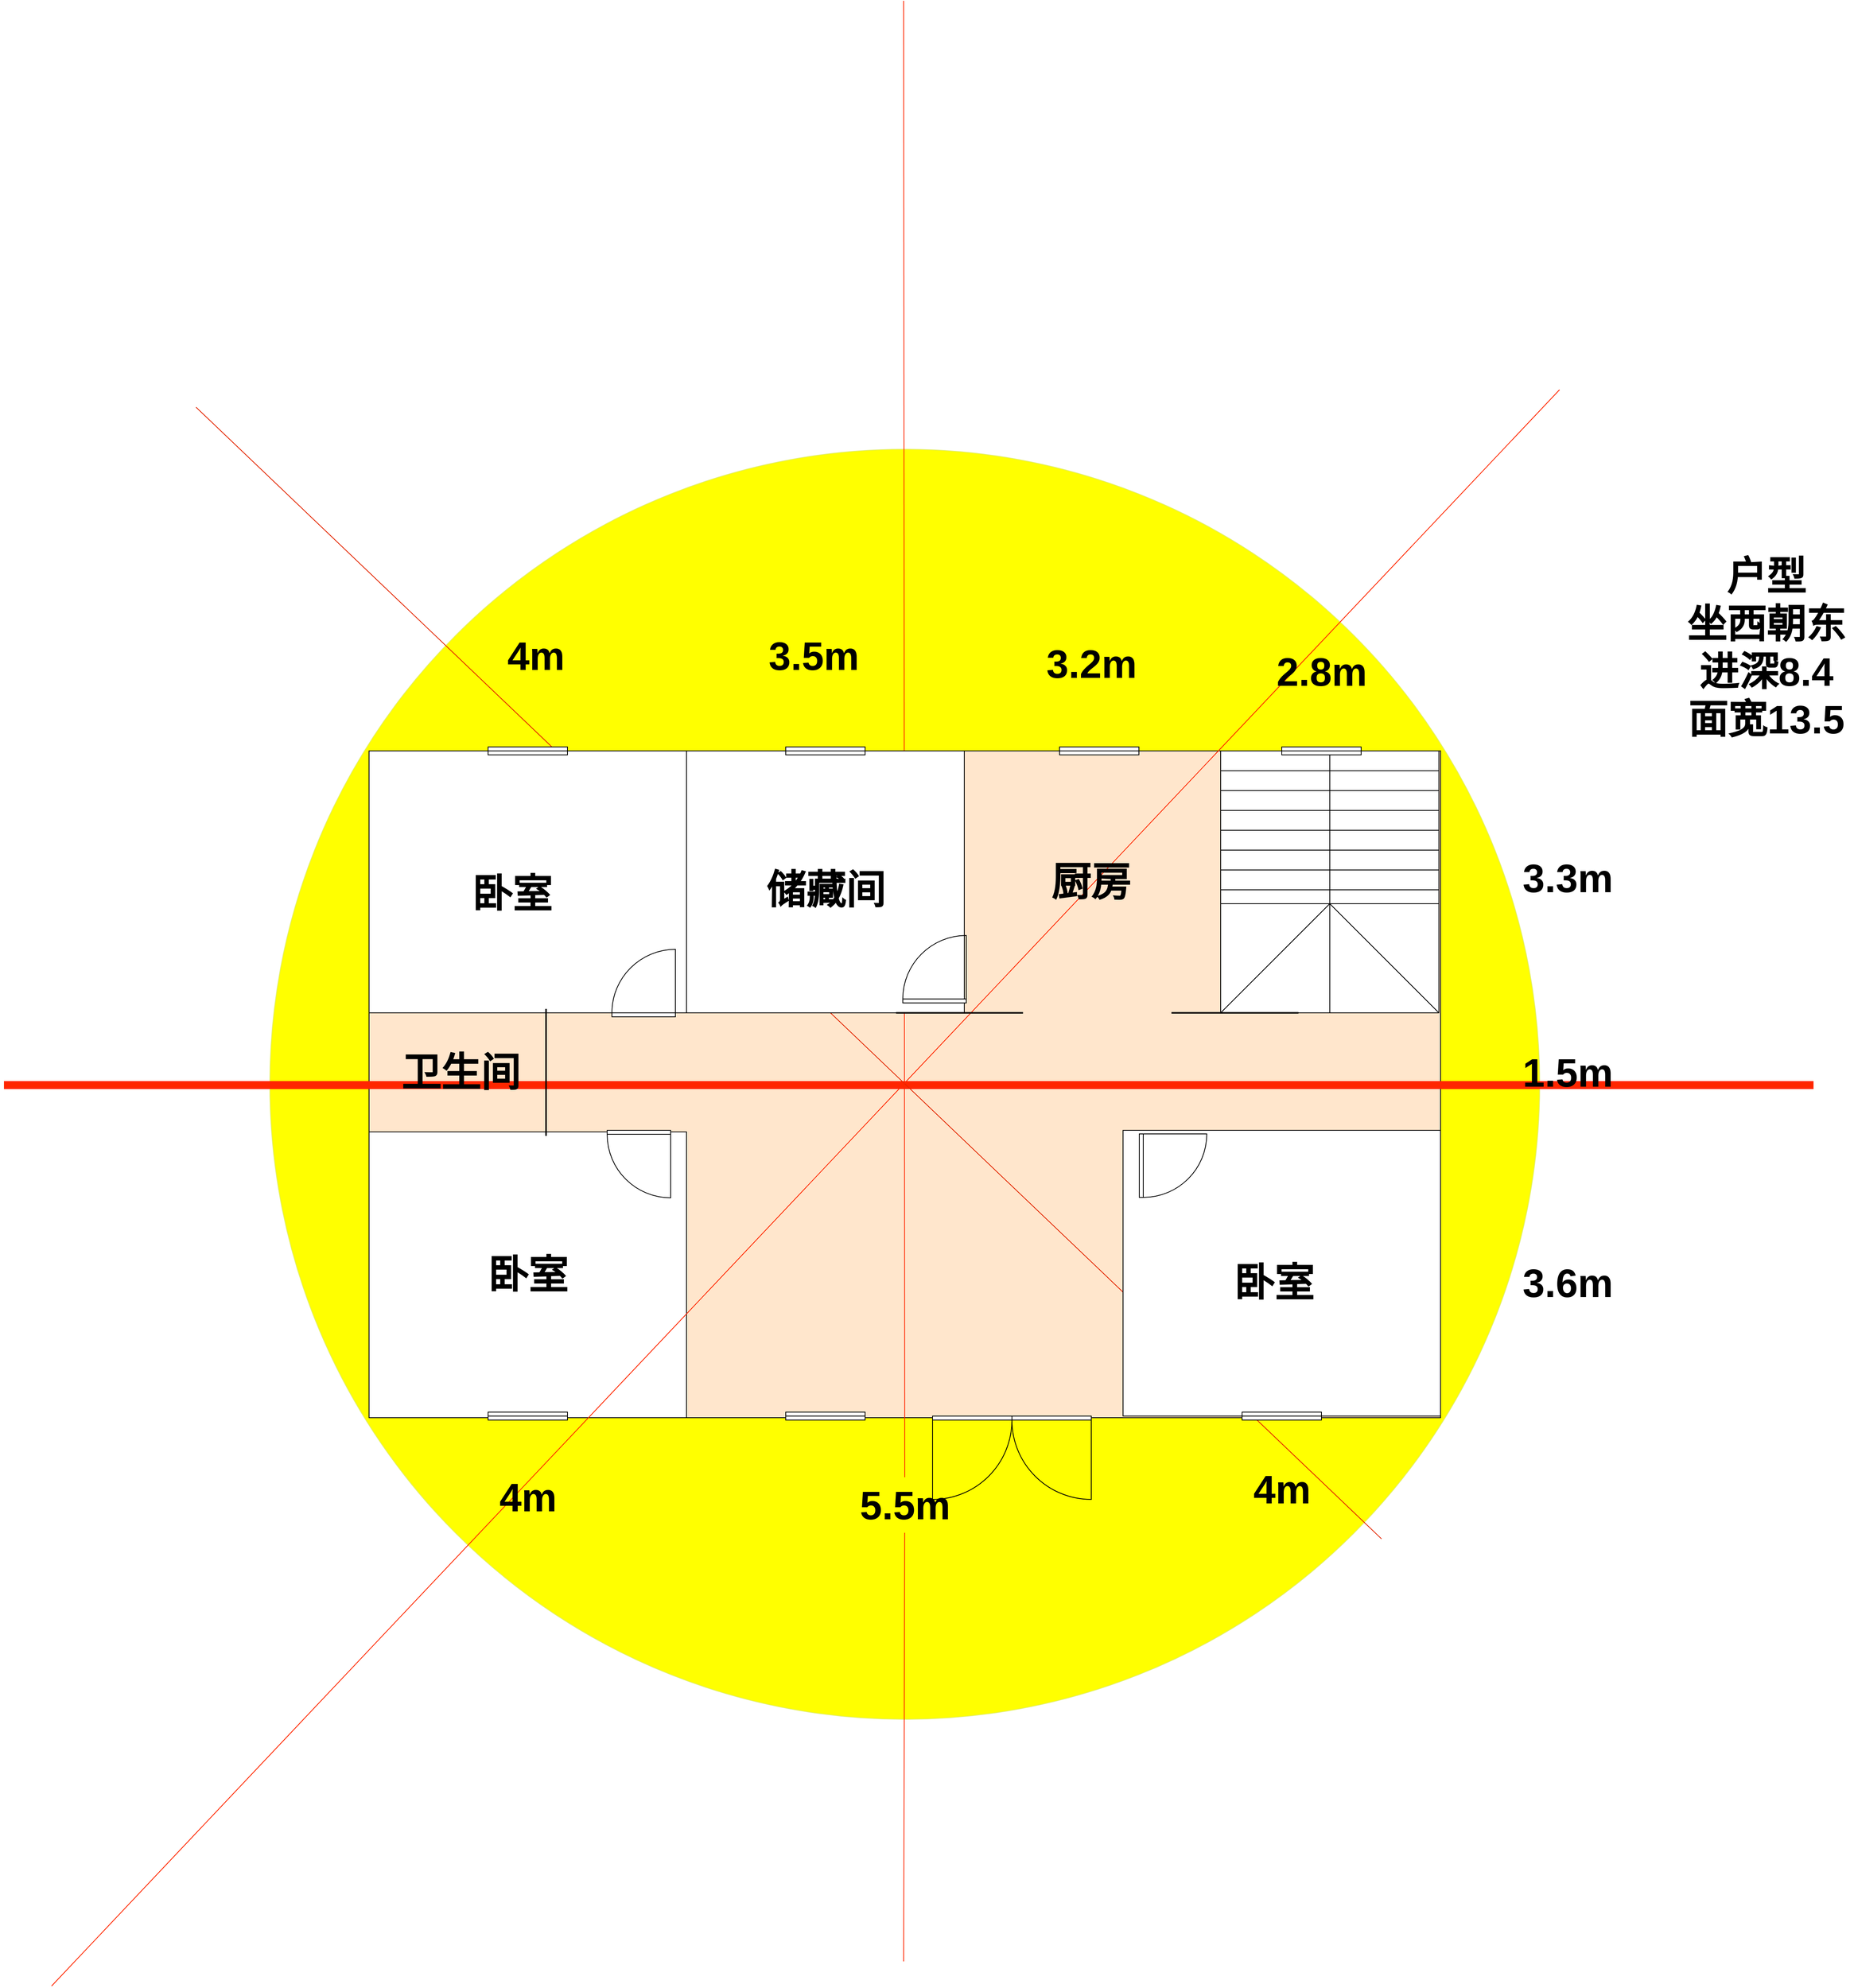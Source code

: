 <mxfile version="24.8.0">
  <diagram name="第 1 页" id="rRV2_K48XbHWqrwOQ_bq">
    <mxGraphModel dx="4738" dy="3881" grid="1" gridSize="10" guides="1" tooltips="1" connect="1" arrows="1" fold="1" page="1" pageScale="1" pageWidth="827" pageHeight="1169" math="0" shadow="0">
      <root>
        <mxCell id="0" />
        <mxCell id="1" parent="0" />
        <mxCell id="aK7ZwNuKHE2qTVM68YFq-1" value="" style="ellipse;whiteSpace=wrap;html=1;aspect=fixed;strokeColor=#e4ef65;fillColor=#FFFF00;" vertex="1" parent="1">
          <mxGeometry x="-765" y="-5" width="1600" height="1600" as="geometry" />
        </mxCell>
        <mxCell id="aK7ZwNuKHE2qTVM68YFq-2" value="" style="rounded=0;whiteSpace=wrap;html=1;fillColor=#ffe6cc;strokeColor=#000000;" vertex="1" parent="1">
          <mxGeometry x="-640" y="375" width="1350" height="840" as="geometry" />
        </mxCell>
        <mxCell id="aK7ZwNuKHE2qTVM68YFq-3" value="" style="endArrow=none;html=1;rounded=0;strokeColor=#ff2600;" edge="1" parent="1" source="aK7ZwNuKHE2qTVM68YFq-55">
          <mxGeometry width="50" height="50" relative="1" as="geometry">
            <mxPoint x="33.57" y="1900" as="sourcePoint" />
            <mxPoint x="33.57" y="-570" as="targetPoint" />
          </mxGeometry>
        </mxCell>
        <mxCell id="aK7ZwNuKHE2qTVM68YFq-5" value="" style="line;strokeWidth=10;html=1;fillColor=#0433ff;strokeColor=#ff2600;" vertex="1" parent="1">
          <mxGeometry x="-1100" y="791" width="2280" height="10" as="geometry" />
        </mxCell>
        <mxCell id="aK7ZwNuKHE2qTVM68YFq-11" value="" style="endArrow=none;html=1;rounded=0;exitX=1;exitY=1;exitDx=0;exitDy=0;strokeColor=#e32400;" edge="1" parent="1">
          <mxGeometry width="50" height="50" relative="1" as="geometry">
            <mxPoint x="635.685" y="1367.685" as="sourcePoint" />
            <mxPoint x="-858" y="-58" as="targetPoint" />
          </mxGeometry>
        </mxCell>
        <mxCell id="aK7ZwNuKHE2qTVM68YFq-24" value="" style="rounded=0;whiteSpace=wrap;html=1;" vertex="1" parent="1">
          <mxGeometry x="-640" y="855" width="400" height="360" as="geometry" />
        </mxCell>
        <mxCell id="aK7ZwNuKHE2qTVM68YFq-25" value="" style="rounded=0;whiteSpace=wrap;html=1;" vertex="1" parent="1">
          <mxGeometry x="310" y="853" width="400" height="360" as="geometry" />
        </mxCell>
        <mxCell id="aK7ZwNuKHE2qTVM68YFq-26" value="" style="rounded=0;whiteSpace=wrap;html=1;" vertex="1" parent="1">
          <mxGeometry x="-640" y="375" width="400" height="330" as="geometry" />
        </mxCell>
        <mxCell id="aK7ZwNuKHE2qTVM68YFq-27" value="" style="rounded=0;whiteSpace=wrap;html=1;" vertex="1" parent="1">
          <mxGeometry x="-240" y="375" width="350" height="330" as="geometry" />
        </mxCell>
        <mxCell id="aK7ZwNuKHE2qTVM68YFq-28" value="" style="verticalLabelPosition=bottom;html=1;verticalAlign=top;align=center;shape=mxgraph.floorplan.stairsRest;direction=south;" vertex="1" parent="1">
          <mxGeometry x="433" y="375" width="275" height="330" as="geometry" />
        </mxCell>
        <mxCell id="aK7ZwNuKHE2qTVM68YFq-29" value="" style="endArrow=none;html=1;rounded=0;strokeColor=#ff2600;" edge="1" parent="1">
          <mxGeometry width="50" height="50" relative="1" as="geometry">
            <mxPoint x="-1040" y="1931" as="sourcePoint" />
            <mxPoint x="860" y="-80" as="targetPoint" />
          </mxGeometry>
        </mxCell>
        <mxCell id="aK7ZwNuKHE2qTVM68YFq-30" value="" style="line;strokeWidth=2;html=1;" vertex="1" parent="1">
          <mxGeometry x="24" y="700" width="160" height="10" as="geometry" />
        </mxCell>
        <mxCell id="aK7ZwNuKHE2qTVM68YFq-31" value="" style="line;strokeWidth=2;html=1;" vertex="1" parent="1">
          <mxGeometry x="371" y="700" width="160" height="10" as="geometry" />
        </mxCell>
        <mxCell id="aK7ZwNuKHE2qTVM68YFq-32" value="" style="verticalLabelPosition=bottom;html=1;verticalAlign=top;align=center;shape=mxgraph.floorplan.doorRight;aspect=fixed;" vertex="1" parent="1">
          <mxGeometry x="-340" y="853" width="80" height="85" as="geometry" />
        </mxCell>
        <mxCell id="aK7ZwNuKHE2qTVM68YFq-33" value="" style="verticalLabelPosition=bottom;html=1;verticalAlign=top;align=center;shape=mxgraph.floorplan.doorRight;aspect=fixed;direction=north;" vertex="1" parent="1">
          <mxGeometry x="330.5" y="857.5" width="85" height="80" as="geometry" />
        </mxCell>
        <mxCell id="aK7ZwNuKHE2qTVM68YFq-34" value="" style="verticalLabelPosition=bottom;html=1;verticalAlign=top;align=center;shape=mxgraph.floorplan.doorLeft;aspect=fixed;direction=west;" vertex="1" parent="1">
          <mxGeometry x="-334" y="625" width="80" height="85" as="geometry" />
        </mxCell>
        <mxCell id="aK7ZwNuKHE2qTVM68YFq-35" value="" style="verticalLabelPosition=bottom;html=1;verticalAlign=top;align=center;shape=mxgraph.floorplan.doorLeft;aspect=fixed;direction=west;" vertex="1" parent="1">
          <mxGeometry x="32.5" y="607.5" width="80" height="85" as="geometry" />
        </mxCell>
        <mxCell id="aK7ZwNuKHE2qTVM68YFq-36" value="" style="verticalLabelPosition=bottom;html=1;verticalAlign=top;align=center;shape=mxgraph.floorplan.doorDouble;aspect=fixed;" vertex="1" parent="1">
          <mxGeometry x="70" y="1213" width="200" height="106.25" as="geometry" />
        </mxCell>
        <mxCell id="aK7ZwNuKHE2qTVM68YFq-37" value="" style="verticalLabelPosition=bottom;html=1;verticalAlign=top;align=center;shape=mxgraph.floorplan.window;" vertex="1" parent="1">
          <mxGeometry x="-490" y="370" width="100" height="10" as="geometry" />
        </mxCell>
        <mxCell id="aK7ZwNuKHE2qTVM68YFq-38" value="" style="verticalLabelPosition=bottom;html=1;verticalAlign=top;align=center;shape=mxgraph.floorplan.window;" vertex="1" parent="1">
          <mxGeometry x="-490" y="1208" width="100" height="10" as="geometry" />
        </mxCell>
        <mxCell id="aK7ZwNuKHE2qTVM68YFq-39" value="" style="verticalLabelPosition=bottom;html=1;verticalAlign=top;align=center;shape=mxgraph.floorplan.window;" vertex="1" parent="1">
          <mxGeometry x="-115" y="370" width="100" height="10" as="geometry" />
        </mxCell>
        <mxCell id="aK7ZwNuKHE2qTVM68YFq-40" value="" style="verticalLabelPosition=bottom;html=1;verticalAlign=top;align=center;shape=mxgraph.floorplan.window;" vertex="1" parent="1">
          <mxGeometry x="230" y="370" width="100" height="10" as="geometry" />
        </mxCell>
        <mxCell id="aK7ZwNuKHE2qTVM68YFq-41" value="" style="verticalLabelPosition=bottom;html=1;verticalAlign=top;align=center;shape=mxgraph.floorplan.window;" vertex="1" parent="1">
          <mxGeometry x="510" y="370" width="100" height="10" as="geometry" />
        </mxCell>
        <mxCell id="aK7ZwNuKHE2qTVM68YFq-42" value="" style="verticalLabelPosition=bottom;html=1;verticalAlign=top;align=center;shape=mxgraph.floorplan.window;" vertex="1" parent="1">
          <mxGeometry x="460" y="1208" width="100" height="10" as="geometry" />
        </mxCell>
        <mxCell id="aK7ZwNuKHE2qTVM68YFq-43" value="" style="verticalLabelPosition=bottom;html=1;verticalAlign=top;align=center;shape=mxgraph.floorplan.window;" vertex="1" parent="1">
          <mxGeometry x="-115" y="1208" width="100" height="10" as="geometry" />
        </mxCell>
        <mxCell id="aK7ZwNuKHE2qTVM68YFq-44" value="" style="line;strokeWidth=2;direction=south;html=1;" vertex="1" parent="1">
          <mxGeometry x="-427" y="700" width="20" height="160" as="geometry" />
        </mxCell>
        <mxCell id="aK7ZwNuKHE2qTVM68YFq-45" value="&lt;div&gt;&lt;b style=&quot;font-size: 50px;&quot;&gt;户型&lt;/b&gt;&lt;span style=&quot;font-size: 50px;&quot;&gt;&lt;b&gt;&lt;br&gt;&lt;/b&gt;&lt;/span&gt;&lt;/div&gt;&lt;div&gt;&lt;span style=&quot;font-size: 50px;&quot;&gt;&lt;b&gt;坐西朝东&lt;/b&gt;&lt;/span&gt;&lt;/div&gt;&lt;span style=&quot;font-size: 50px;&quot;&gt;&lt;b&gt;进深8.4&lt;/b&gt;&lt;/span&gt;&lt;div&gt;&lt;span style=&quot;font-size: 50px;&quot;&gt;&lt;b&gt;面宽13.5&lt;/b&gt;&lt;/span&gt;&lt;/div&gt;" style="text;html=1;align=center;verticalAlign=middle;resizable=0;points=[];autosize=1;strokeColor=none;fillColor=none;" vertex="1" parent="1">
          <mxGeometry x="1010" y="120" width="220" height="250" as="geometry" />
        </mxCell>
        <mxCell id="aK7ZwNuKHE2qTVM68YFq-46" value="&lt;div&gt;&lt;span style=&quot;font-size: 50px;&quot;&gt;&lt;b&gt;3.3m&lt;/b&gt;&lt;/span&gt;&lt;/div&gt;" style="text;html=1;align=center;verticalAlign=middle;resizable=0;points=[];autosize=1;strokeColor=none;fillColor=none;" vertex="1" parent="1">
          <mxGeometry x="800" y="500" width="140" height="70" as="geometry" />
        </mxCell>
        <mxCell id="aK7ZwNuKHE2qTVM68YFq-47" value="&lt;div&gt;&lt;span style=&quot;font-size: 50px;&quot;&gt;&lt;b&gt;1.5m&lt;/b&gt;&lt;/span&gt;&lt;/div&gt;" style="text;html=1;align=center;verticalAlign=middle;resizable=0;points=[];autosize=1;strokeColor=none;fillColor=none;" vertex="1" parent="1">
          <mxGeometry x="800" y="745" width="140" height="70" as="geometry" />
        </mxCell>
        <mxCell id="aK7ZwNuKHE2qTVM68YFq-48" value="&lt;div&gt;&lt;span style=&quot;font-size: 50px;&quot;&gt;&lt;b&gt;3.6m&lt;/b&gt;&lt;/span&gt;&lt;/div&gt;" style="text;html=1;align=center;verticalAlign=middle;resizable=0;points=[];autosize=1;strokeColor=none;fillColor=none;" vertex="1" parent="1">
          <mxGeometry x="800" y="1010" width="140" height="70" as="geometry" />
        </mxCell>
        <mxCell id="aK7ZwNuKHE2qTVM68YFq-49" value="&lt;div&gt;&lt;span style=&quot;font-size: 50px;&quot;&gt;&lt;b&gt;4m&lt;/b&gt;&lt;/span&gt;&lt;/div&gt;" style="text;html=1;align=center;verticalAlign=middle;resizable=0;points=[];autosize=1;strokeColor=none;fillColor=none;" vertex="1" parent="1">
          <mxGeometry x="460" y="1270" width="100" height="70" as="geometry" />
        </mxCell>
        <mxCell id="aK7ZwNuKHE2qTVM68YFq-50" value="&lt;div&gt;&lt;span style=&quot;font-size: 50px;&quot;&gt;&lt;b&gt;4m&lt;/b&gt;&lt;/span&gt;&lt;/div&gt;" style="text;html=1;align=center;verticalAlign=middle;resizable=0;points=[];autosize=1;strokeColor=none;fillColor=none;" vertex="1" parent="1">
          <mxGeometry x="-490" y="1280" width="100" height="70" as="geometry" />
        </mxCell>
        <mxCell id="aK7ZwNuKHE2qTVM68YFq-51" value="&lt;div&gt;&lt;span style=&quot;font-size: 50px;&quot;&gt;&lt;b&gt;4m&lt;/b&gt;&lt;/span&gt;&lt;/div&gt;" style="text;html=1;align=center;verticalAlign=middle;resizable=0;points=[];autosize=1;strokeColor=none;fillColor=none;" vertex="1" parent="1">
          <mxGeometry x="-480" y="220" width="100" height="70" as="geometry" />
        </mxCell>
        <mxCell id="aK7ZwNuKHE2qTVM68YFq-52" value="&lt;div&gt;&lt;span style=&quot;font-size: 50px;&quot;&gt;&lt;b&gt;3.5m&lt;/b&gt;&lt;/span&gt;&lt;/div&gt;" style="text;html=1;align=center;verticalAlign=middle;resizable=0;points=[];autosize=1;strokeColor=none;fillColor=none;" vertex="1" parent="1">
          <mxGeometry x="-150" y="220" width="140" height="70" as="geometry" />
        </mxCell>
        <mxCell id="aK7ZwNuKHE2qTVM68YFq-53" value="&lt;div&gt;&lt;span style=&quot;font-size: 50px;&quot;&gt;&lt;b&gt;3.2m&lt;/b&gt;&lt;/span&gt;&lt;/div&gt;" style="text;html=1;align=center;verticalAlign=middle;resizable=0;points=[];autosize=1;strokeColor=none;fillColor=none;" vertex="1" parent="1">
          <mxGeometry x="200" y="230" width="140" height="70" as="geometry" />
        </mxCell>
        <mxCell id="aK7ZwNuKHE2qTVM68YFq-54" value="&lt;div&gt;&lt;span style=&quot;font-size: 50px;&quot;&gt;&lt;b&gt;2.8m&lt;/b&gt;&lt;/span&gt;&lt;/div&gt;" style="text;html=1;align=center;verticalAlign=middle;resizable=0;points=[];autosize=1;strokeColor=none;fillColor=none;" vertex="1" parent="1">
          <mxGeometry x="490" y="240" width="140" height="70" as="geometry" />
        </mxCell>
        <mxCell id="aK7ZwNuKHE2qTVM68YFq-56" value="" style="endArrow=none;html=1;rounded=0;strokeColor=#ff2600;" edge="1" parent="1" target="aK7ZwNuKHE2qTVM68YFq-55">
          <mxGeometry width="50" height="50" relative="1" as="geometry">
            <mxPoint x="33.57" y="1900" as="sourcePoint" />
            <mxPoint x="33.57" y="-570" as="targetPoint" />
          </mxGeometry>
        </mxCell>
        <mxCell id="aK7ZwNuKHE2qTVM68YFq-55" value="&lt;div&gt;&lt;span style=&quot;font-size: 50px;&quot;&gt;&lt;b&gt;5.5m&lt;/b&gt;&lt;/span&gt;&lt;/div&gt;" style="text;html=1;align=center;verticalAlign=middle;resizable=0;points=[];autosize=1;strokeColor=none;fillColor=none;" vertex="1" parent="1">
          <mxGeometry x="-35" y="1290" width="140" height="70" as="geometry" />
        </mxCell>
        <mxCell id="aK7ZwNuKHE2qTVM68YFq-57" value="&lt;span style=&quot;font-size: 50px;&quot;&gt;&lt;b&gt;卧室&lt;/b&gt;&lt;/span&gt;" style="text;html=1;align=center;verticalAlign=middle;resizable=0;points=[];autosize=1;strokeColor=none;fillColor=none;" vertex="1" parent="1">
          <mxGeometry x="440" y="1010" width="120" height="70" as="geometry" />
        </mxCell>
        <mxCell id="aK7ZwNuKHE2qTVM68YFq-58" value="&lt;span style=&quot;font-size: 50px;&quot;&gt;&lt;b&gt;卧室&lt;/b&gt;&lt;/span&gt;" style="text;html=1;align=center;verticalAlign=middle;resizable=0;points=[];autosize=1;strokeColor=none;fillColor=none;" vertex="1" parent="1">
          <mxGeometry x="-500" y="1000" width="120" height="70" as="geometry" />
        </mxCell>
        <mxCell id="aK7ZwNuKHE2qTVM68YFq-59" value="&lt;span style=&quot;font-size: 50px;&quot;&gt;&lt;b&gt;卧室&lt;/b&gt;&lt;/span&gt;" style="text;html=1;align=center;verticalAlign=middle;resizable=0;points=[];autosize=1;strokeColor=none;fillColor=none;" vertex="1" parent="1">
          <mxGeometry x="-520" y="520" width="120" height="70" as="geometry" />
        </mxCell>
        <mxCell id="aK7ZwNuKHE2qTVM68YFq-60" value="&lt;span style=&quot;font-size: 50px;&quot;&gt;&lt;b&gt;储藏间&lt;/b&gt;&lt;/span&gt;" style="text;html=1;align=center;verticalAlign=middle;resizable=0;points=[];autosize=1;strokeColor=none;fillColor=none;" vertex="1" parent="1">
          <mxGeometry x="-150" y="515" width="170" height="70" as="geometry" />
        </mxCell>
        <mxCell id="aK7ZwNuKHE2qTVM68YFq-61" value="&lt;span style=&quot;font-size: 50px;&quot;&gt;&lt;b&gt;卫生间&lt;/b&gt;&lt;/span&gt;" style="text;html=1;align=center;verticalAlign=middle;resizable=0;points=[];autosize=1;strokeColor=none;fillColor=none;" vertex="1" parent="1">
          <mxGeometry x="-610" y="745" width="170" height="70" as="geometry" />
        </mxCell>
        <mxCell id="aK7ZwNuKHE2qTVM68YFq-62" value="&lt;span style=&quot;font-size: 50px;&quot;&gt;&lt;b&gt;厨房&lt;/b&gt;&lt;/span&gt;" style="text;html=1;align=center;verticalAlign=middle;resizable=0;points=[];autosize=1;strokeColor=none;fillColor=none;" vertex="1" parent="1">
          <mxGeometry x="209" y="505" width="120" height="70" as="geometry" />
        </mxCell>
      </root>
    </mxGraphModel>
  </diagram>
</mxfile>
